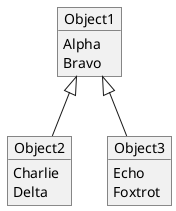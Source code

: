 @startuml
skinparam monochrome true

object Object1 {
  Alpha
  Bravo
}

object Object2 {
  Charlie
  Delta
}

object Object3 {
  Echo
  Foxtrot
}

Object1 <|-- Object2
Object1 <|-- Object3
@enduml